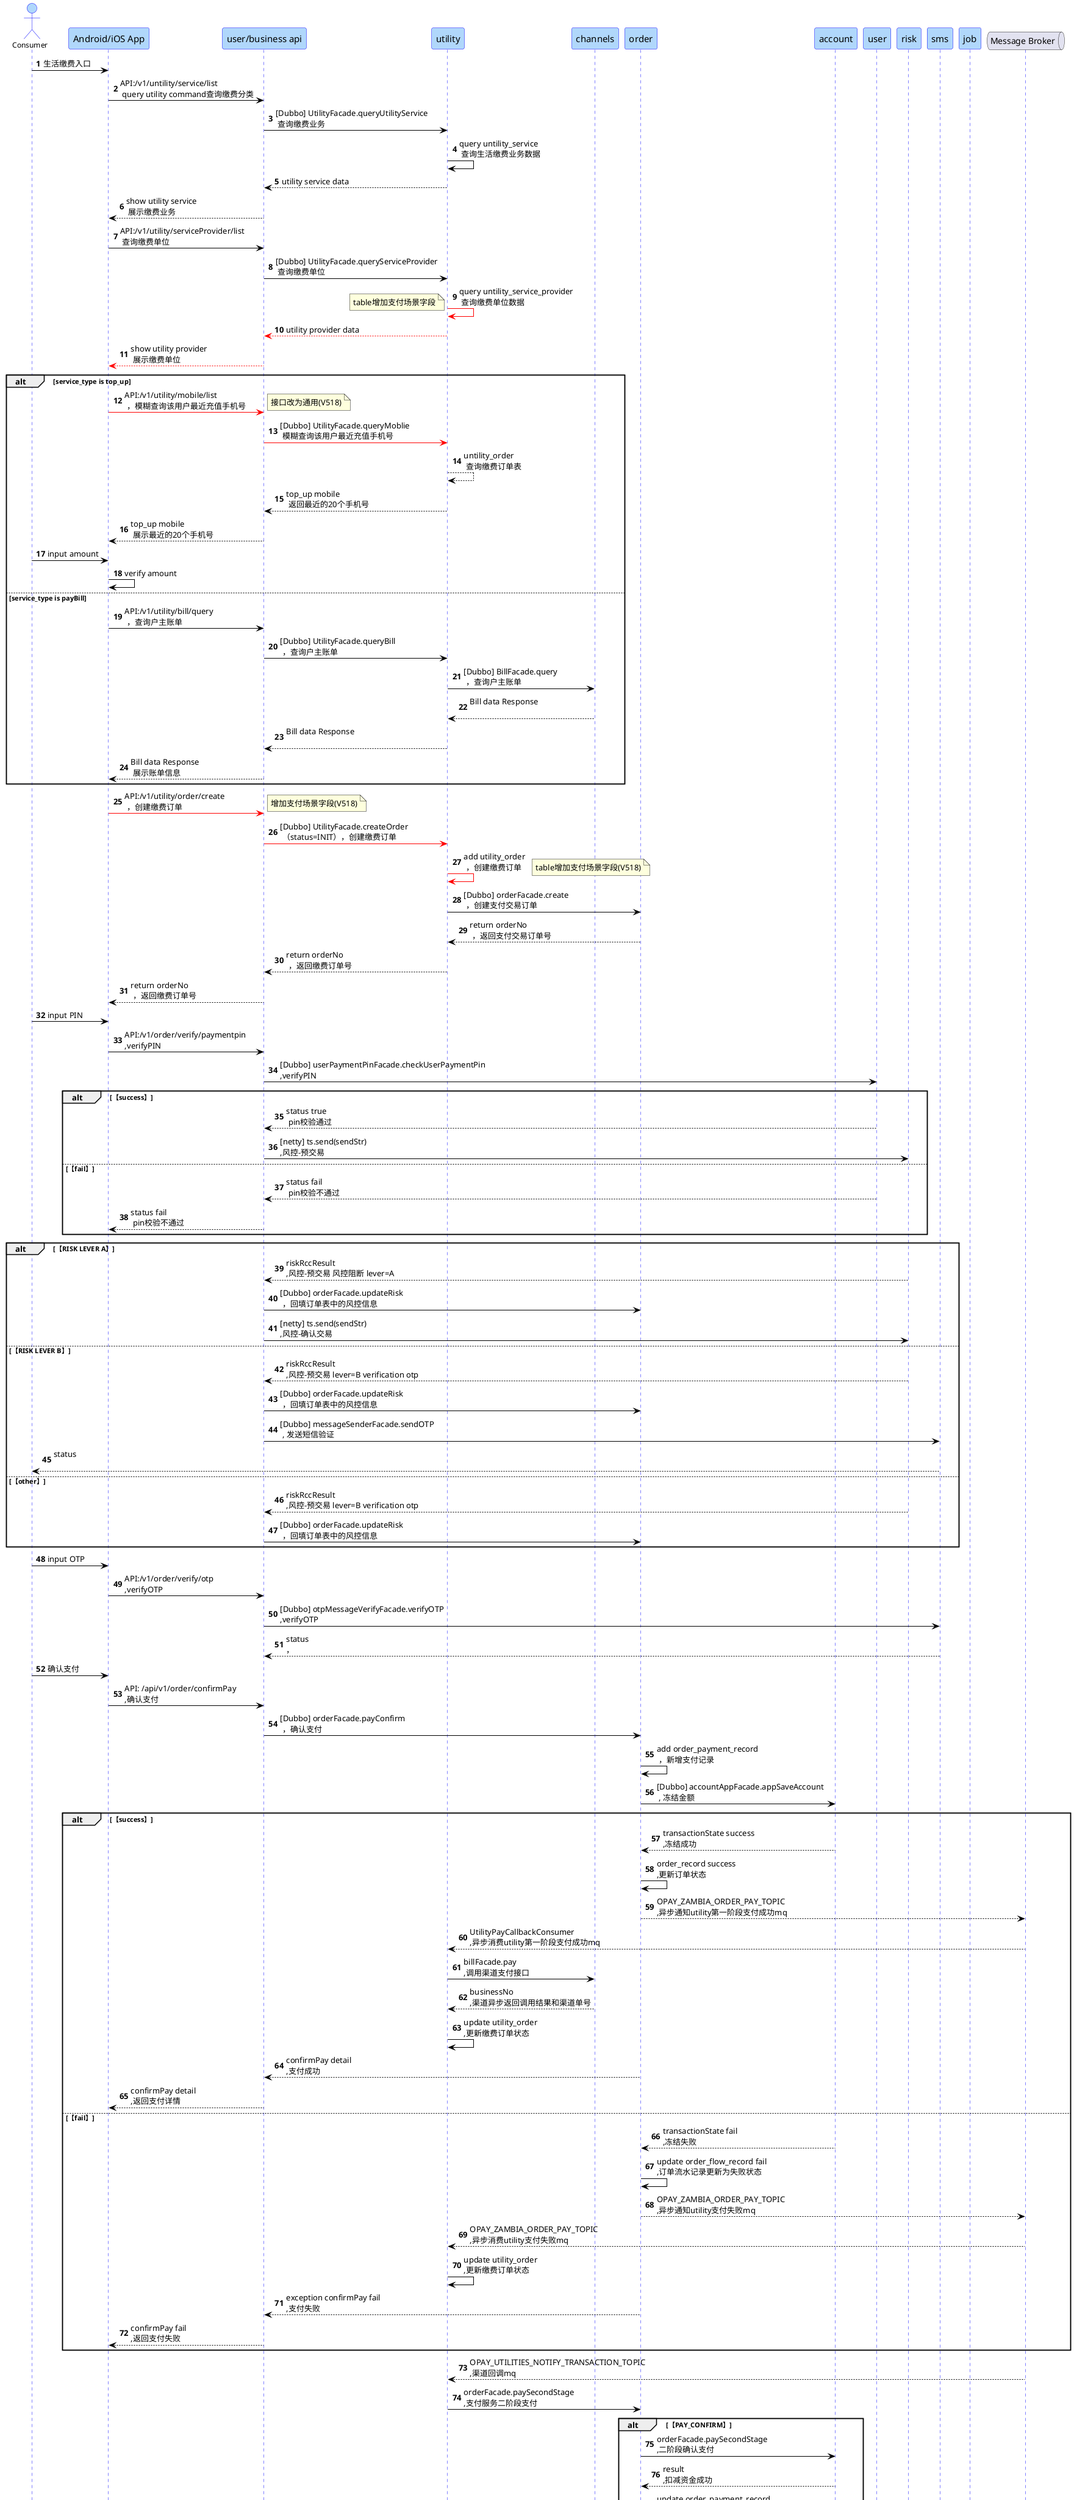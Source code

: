 @startuml
skinparam sequence {
  ArrowColor black
  LifeLineBorderColor blue
  LifeLineBackgroundColor #B0D7FB
  NoteBorderColor blue
  ParticipantBorderColor blue
  ParticipantBackgroundColor #B0D7FB
  ParticipantFontSize   15
  ActorBorderColor blue
  ActorBackgroundColor #B0D7FB
  ActorFontSize 12
}

autonumber

' queue Databus
' box ACQUIRING
actor "Consumer" as consumer
participant "Android/iOS App" as  app
participant "user/business api" as userApi
participant "utility" as utility
participant "channels" as  channel
participant "order" as order
participant "account" as  account
participant "user" as user
participant "risk" as  risk
participant "sms" as  sms
participant "job" as job
queue "Message Broker" as mq

consumer->app: 生活缴费入口
app->userApi: API:/v1/untility/service/list\n query utility command查询缴费分类
userApi->utility:[Dubbo] UtilityFacade.queryUtilityService\n 查询缴费业务
utility->utility: query untility_service\n 查询生活缴费业务数据
utility-->userApi: utility service data
userApi-->app: show utility service\n 展示缴费业务

app->userApi: API:/v1/utility/serviceProvider/list\n 查询缴费单位
userApi->utility:[Dubbo] UtilityFacade.queryServiceProvider\n 查询缴费单位
utility-[#red]>utility: query untility_service_provider\n 查询缴费单位数据
note left:table增加支付场景字段
utility--[#red]>userApi: utility provider data
userApi--[#red]>app: show utility provider\n 展示缴费单位

alt service_type is top_up
    app -[#red]> userApi: API:/v1/utility/mobile/list\n ，模糊查询该用户最近充值手机号
    note right: 接口改为通用(V518)
    userApi-[#red]>utility: [Dubbo] UtilityFacade.queryMoblie\n 模糊查询该用户最近充值手机号
    utility-->utility: untility_order\n 查询缴费订单表
    utility-->userApi: top_up mobile\n 返回最近的20个手机号
    userApi-->app: top_up mobile\n 展示最近的20个手机号
    consumer->app: input amount
    app->app: verify amount
   else service_type is payBill
   app -> userApi: API:/v1/utility/bill/query\n ，查询户主账单
   userApi -> utility: [Dubbo] UtilityFacade.queryBill\n ，查询户主账单
   utility -> channel: [Dubbo] BillFacade.query\n ，查询户主账单
   channel --> utility: Bill data Response\n
   utility --> userApi: Bill data Response\n
   userApi --> app: Bill data Response\n 展示账单信息
end

' app->utilityApi: API:/v1/utility/billingTrialCalculate\n ，账单试算
' utilityApi->utility: [Dubbo] UtilityFacade.billingTrialCalculate\n ，账单试算
' utility-->utilityApi: fees data
' utilityApi->app: fees data\n 展示缴费信息

app-[#red]>userApi: API:/v1/utility/order/create\n ，创建缴费订单
note right: 增加支付场景字段(V518)
userApi-[#red]>utility: [Dubbo] UtilityFacade.createOrder\n （status=INIT），创建缴费订单
utility-[#red]>utility: add utility_order\n ，创建缴费订单
note right: table增加支付场景字段(V518)
utility->order: [Dubbo] orderFacade.create\n ，创建支付交易订单
order-->utility: return orderNo \n ，返回支付交易订单号
utility-->userApi: return orderNo \n ，返回缴费订单号
userApi-->app: return orderNo \n ，返回缴费订单号

consumer->app: input PIN
app->userApi: API:/v1/order/verify/paymentpin\n,verifyPIN
userApi->user: [Dubbo] userPaymentPinFacade.checkUserPaymentPin\n,verifyPIN
alt 【success】
    user-->userApi: status true  \n pin校验通过
    userApi->risk: [netty] ts.send(sendStr)\n,风控-预交易
else 【fail】
    user-->userApi: status fail  \n pin校验不通过
    userApi-->app: status fail  \n pin校验不通过
end

alt 【RISK LEVER A】
    risk-->userApi: riskRccResult\n,风控-预交易 风控阻断 lever=A
    userApi->order: [Dubbo] orderFacade.updateRisk \n ，回填订单表中的风控信息
    userApi->risk: [netty] ts.send(sendStr)\n,风控-确认交易
else 【RISK LEVER B】
    risk-->userApi: riskRccResult\n,风控-预交易 lever=B verification otp
    userApi->order: [Dubbo] orderFacade.updateRisk \n ，回填订单表中的风控信息
    userApi->sms: [Dubbo] messageSenderFacade.sendOTP \n , 发送短信验证
    sms-->consumer: status \n
else 【other】
    risk-->userApi: riskRccResult\n,风控-预交易 lever=B verification otp
    userApi->order: [Dubbo] orderFacade.updateRisk \n ，回填订单表中的风控信息
end

consumer->app: input OTP
app->userApi: API:/v1/order/verify/otp\n,verifyOTP
userApi->sms: [Dubbo] otpMessageVerifyFacade.verifyOTP\n,verifyOTP
sms-->userApi: status \n，

consumer->app: 确认支付
app->userApi: API: /api/v1/order/confirmPay\n,确认支付
userApi->order: [Dubbo] orderFacade.payConfirm\n ，确认支付
order->order: add order_payment_record \n ，新增支付记录
order->account: [Dubbo] accountAppFacade.appSaveAccount \n , 冻结金额
alt 【success】
    account-->order: transactionState success \n,冻结成功
    order->order: order_record success \n,更新订单状态
    order-->mq: OPAY_ZAMBIA_ORDER_PAY_TOPIC \n,异步通知utility第一阶段支付成功mq
    mq-->utility: UtilityPayCallbackConsumer \n,异步消费utility第一阶段支付成功mq
    utility->channel: billFacade.pay  \n,调用渠道支付接口
    channel-->utility: businessNo  \n,渠道异步返回调用结果和渠道单号
    utility->utility: update utility_order  \n,更新缴费订单状态
    order-->userApi: confirmPay detail \n,支付成功
    userApi-->app: confirmPay detail \n,返回支付详情
else 【fail】
    account-->order: transactionState fail \n,冻结失败
    order->order: update order_flow_record fail \n,订单流水记录更新为失败状态
    order-->mq: OPAY_ZAMBIA_ORDER_PAY_TOPIC \n,异步通知utility支付失败mq
    mq-->utility: OPAY_ZAMBIA_ORDER_PAY_TOPIC \n,异步消费utility支付失败mq
    utility->utility: update utility_order  \n,更新缴费订单状态
    order-->userApi: exception confirmPay fail \n,支付失败
    userApi-->app: confirmPay fail \n,返回支付失败
end

mq-->utility: OPAY_UTILITIES_NOTIFY_TRANSACTION_TOPIC \n,渠道回调mq
utility->order: orderFacade.paySecondStage \n,支付服务二阶段支付
alt 【PAY_CONFIRM】
    order->account: orderFacade.paySecondStage \n,二阶段确认支付
    account-->order: result  \n,扣减资金成功
    order->order: update order_payment_record \n,order_record \n,order_flow_record \n,更新表状态为成功

else 【PAY_ROLLBACK】
    order->account: orderFacade.paySecondStage \n,二阶段取消冻结
    order-->order: update order_payment_record \n,order_record \n,order_flow_record \n,更新表状态为失败
end
alt 【success】
    order-->utility: result \n,二阶段支付返回结果
    utility->utility: update utility_order \n,更新表状态
    utility-->app: pushMessage \n,推送消息
    utility->sms:[dubbo]messageSenderFacade.sendBizMessage \n,只有非本人话费充值发短信
    sms-->consumer: 只有非本人话费充值发短信
else 【fail】
    order-->utility: result \n,二阶段支付返回结果
end

job->utility: UtilityChannelResultJob \n, 主动查询渠道支付结果(逻辑同上)
job->utility: UtilityPayChannelJob \n, 调用渠道付款任务补偿（逻辑同上）

@enduml